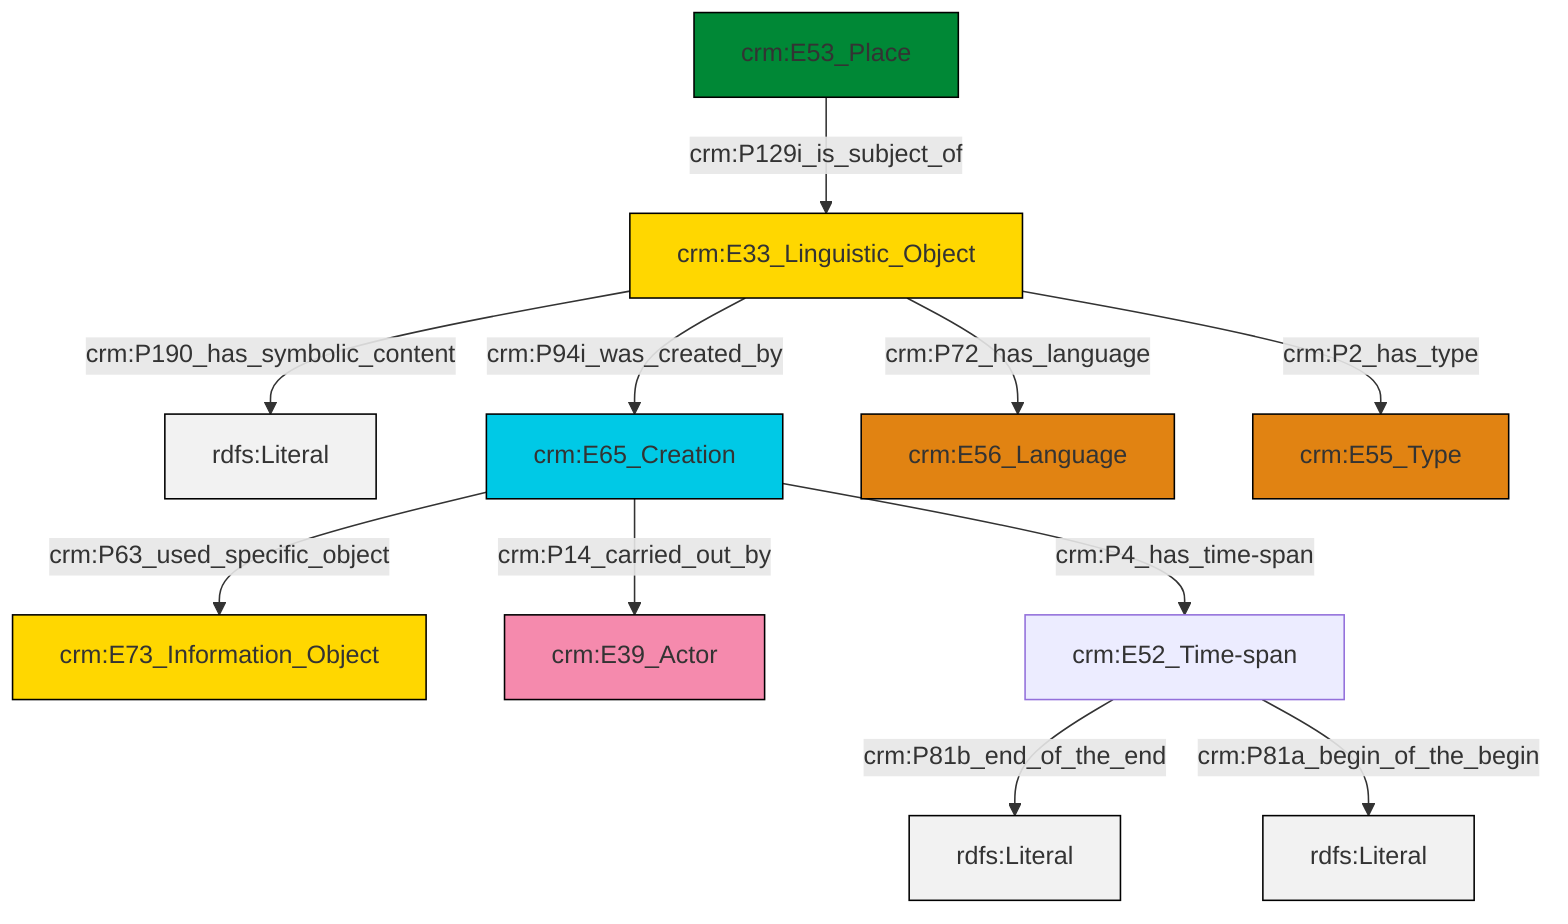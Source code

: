 graph TD
classDef Literal fill:#f2f2f2,stroke:#000000;
classDef CRM_Entity fill:#FFFFFF,stroke:#000000;
classDef Temporal_Entity fill:#00C9E6, stroke:#000000;
classDef Type fill:#E18312, stroke:#000000;
classDef Time-Span fill:#2C9C91, stroke:#000000;
classDef Appellation fill:#FFEB7F, stroke:#000000;
classDef Place fill:#008836, stroke:#000000;
classDef Persistent_Item fill:#B266B2, stroke:#000000;
classDef Conceptual_Object fill:#FFD700, stroke:#000000;
classDef Physical_Thing fill:#D2B48C, stroke:#000000;
classDef Actor fill:#f58aad, stroke:#000000;
classDef PC_Classes fill:#4ce600, stroke:#000000;
classDef Multi fill:#cccccc,stroke:#000000;

0["crm:E33_Linguistic_Object"]:::Conceptual_Object -->|crm:P190_has_symbolic_content| 1[rdfs:Literal]:::Literal
2["crm:E65_Creation"]:::Temporal_Entity -->|crm:P63_used_specific_object| 3["crm:E73_Information_Object"]:::Conceptual_Object
0["crm:E33_Linguistic_Object"]:::Conceptual_Object -->|crm:P72_has_language| 4["crm:E56_Language"]:::Type
2["crm:E65_Creation"]:::Temporal_Entity -->|crm:P14_carried_out_by| 8["crm:E39_Actor"]:::Actor
0["crm:E33_Linguistic_Object"]:::Conceptual_Object -->|crm:P94i_was_created_by| 2["crm:E65_Creation"]:::Temporal_Entity
2["crm:E65_Creation"]:::Temporal_Entity -->|crm:P4_has_time-span| 10["crm:E52_Time-span"]:::Default
10["crm:E52_Time-span"]:::Default -->|crm:P81b_end_of_the_end| 15[rdfs:Literal]:::Literal
0["crm:E33_Linguistic_Object"]:::Conceptual_Object -->|crm:P2_has_type| 13["crm:E55_Type"]:::Type
6["crm:E53_Place"]:::Place -->|crm:P129i_is_subject_of| 0["crm:E33_Linguistic_Object"]:::Conceptual_Object
10["crm:E52_Time-span"]:::Default -->|crm:P81a_begin_of_the_begin| 16[rdfs:Literal]:::Literal
